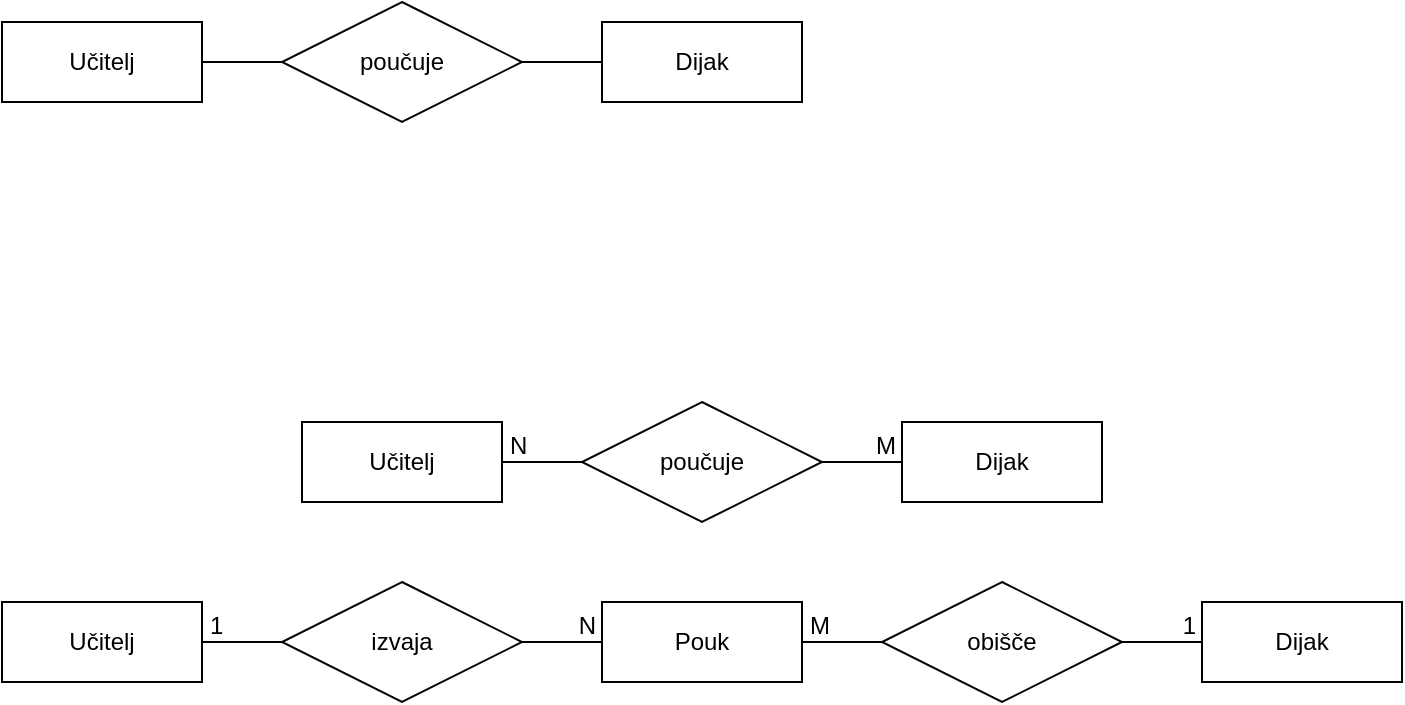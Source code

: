 <mxfile version="20.2.4" type="device"><diagram name="naloga11" id="D6uggFAi07J8Ok6kdUG2"><mxGraphModel dx="1038" dy="547" grid="1" gridSize="10" guides="1" tooltips="1" connect="1" arrows="1" fold="1" page="1" pageScale="1" pageWidth="1169" pageHeight="827" math="0" shadow="0"><root><mxCell id="1VfhQIEIkw51AsmMG8CO-0"/><mxCell id="1VfhQIEIkw51AsmMG8CO-1" parent="1VfhQIEIkw51AsmMG8CO-0"/><mxCell id="1VfhQIEIkw51AsmMG8CO-2" value="" style="group" parent="1VfhQIEIkw51AsmMG8CO-1" vertex="1" connectable="0"><mxGeometry x="80" y="70" width="400" height="60" as="geometry"/></mxCell><mxCell id="1VfhQIEIkw51AsmMG8CO-3" value="Učitelj" style="whiteSpace=wrap;html=1;align=center;" parent="1VfhQIEIkw51AsmMG8CO-2" vertex="1"><mxGeometry y="10" width="100" height="40" as="geometry"/></mxCell><mxCell id="1VfhQIEIkw51AsmMG8CO-4" value="Dijak" style="whiteSpace=wrap;html=1;align=center;" parent="1VfhQIEIkw51AsmMG8CO-2" vertex="1"><mxGeometry x="300" y="10" width="100" height="40" as="geometry"/></mxCell><mxCell id="1VfhQIEIkw51AsmMG8CO-5" value="" style="endArrow=none;html=1;rounded=0;exitX=1;exitY=0.5;exitDx=0;exitDy=0;" parent="1VfhQIEIkw51AsmMG8CO-2" source="1VfhQIEIkw51AsmMG8CO-3" target="1VfhQIEIkw51AsmMG8CO-4" edge="1"><mxGeometry relative="1" as="geometry"><mxPoint x="180" y="-10" as="sourcePoint"/><mxPoint x="340" y="-10" as="targetPoint"/></mxGeometry></mxCell><mxCell id="1VfhQIEIkw51AsmMG8CO-6" value="poučuje" style="shape=rhombus;perimeter=rhombusPerimeter;whiteSpace=wrap;html=1;align=center;" parent="1VfhQIEIkw51AsmMG8CO-2" vertex="1"><mxGeometry x="140" width="120" height="60" as="geometry"/></mxCell><mxCell id="1VfhQIEIkw51AsmMG8CO-7" value="" style="group" parent="1VfhQIEIkw51AsmMG8CO-1" vertex="1" connectable="0"><mxGeometry x="230" y="270" width="400" height="60" as="geometry"/></mxCell><mxCell id="1VfhQIEIkw51AsmMG8CO-8" value="Učitelj" style="whiteSpace=wrap;html=1;align=center;" parent="1VfhQIEIkw51AsmMG8CO-7" vertex="1"><mxGeometry y="10" width="100" height="40" as="geometry"/></mxCell><mxCell id="1VfhQIEIkw51AsmMG8CO-9" value="Dijak" style="whiteSpace=wrap;html=1;align=center;" parent="1VfhQIEIkw51AsmMG8CO-7" vertex="1"><mxGeometry x="300" y="10" width="100" height="40" as="geometry"/></mxCell><mxCell id="1VfhQIEIkw51AsmMG8CO-10" value="" style="endArrow=none;html=1;rounded=0;exitX=1;exitY=0.5;exitDx=0;exitDy=0;" parent="1VfhQIEIkw51AsmMG8CO-7" source="1VfhQIEIkw51AsmMG8CO-8" target="1VfhQIEIkw51AsmMG8CO-9" edge="1"><mxGeometry relative="1" as="geometry"><mxPoint x="180" y="-10" as="sourcePoint"/><mxPoint x="340" y="-10" as="targetPoint"/></mxGeometry></mxCell><mxCell id="1VfhQIEIkw51AsmMG8CO-11" value="N" style="resizable=0;html=1;align=left;verticalAlign=bottom;" parent="1VfhQIEIkw51AsmMG8CO-10" connectable="0" vertex="1"><mxGeometry x="-1" relative="1" as="geometry"><mxPoint x="2" as="offset"/></mxGeometry></mxCell><mxCell id="1VfhQIEIkw51AsmMG8CO-12" value="M" style="resizable=0;html=1;align=right;verticalAlign=bottom;" parent="1VfhQIEIkw51AsmMG8CO-10" connectable="0" vertex="1"><mxGeometry x="1" relative="1" as="geometry"><mxPoint x="-3" as="offset"/></mxGeometry></mxCell><mxCell id="1VfhQIEIkw51AsmMG8CO-13" value="poučuje" style="shape=rhombus;perimeter=rhombusPerimeter;whiteSpace=wrap;html=1;align=center;" parent="1VfhQIEIkw51AsmMG8CO-7" vertex="1"><mxGeometry x="140" width="120" height="60" as="geometry"/></mxCell><mxCell id="1VfhQIEIkw51AsmMG8CO-14" value="" style="group" parent="1VfhQIEIkw51AsmMG8CO-1" vertex="1" connectable="0"><mxGeometry x="80" y="360" width="700" height="60" as="geometry"/></mxCell><mxCell id="1VfhQIEIkw51AsmMG8CO-15" value="" style="group" parent="1VfhQIEIkw51AsmMG8CO-14" vertex="1" connectable="0"><mxGeometry width="400" height="60" as="geometry"/></mxCell><mxCell id="1VfhQIEIkw51AsmMG8CO-16" value="Učitelj" style="whiteSpace=wrap;html=1;align=center;" parent="1VfhQIEIkw51AsmMG8CO-15" vertex="1"><mxGeometry y="10" width="100" height="40" as="geometry"/></mxCell><mxCell id="1VfhQIEIkw51AsmMG8CO-17" value="Pouk" style="whiteSpace=wrap;html=1;align=center;" parent="1VfhQIEIkw51AsmMG8CO-15" vertex="1"><mxGeometry x="300" y="10" width="100" height="40" as="geometry"/></mxCell><mxCell id="1VfhQIEIkw51AsmMG8CO-18" value="" style="endArrow=none;html=1;rounded=0;exitX=1;exitY=0.5;exitDx=0;exitDy=0;" parent="1VfhQIEIkw51AsmMG8CO-15" source="1VfhQIEIkw51AsmMG8CO-16" target="1VfhQIEIkw51AsmMG8CO-17" edge="1"><mxGeometry relative="1" as="geometry"><mxPoint x="180" y="-10" as="sourcePoint"/><mxPoint x="340" y="-10" as="targetPoint"/></mxGeometry></mxCell><mxCell id="1VfhQIEIkw51AsmMG8CO-19" value="1" style="resizable=0;html=1;align=left;verticalAlign=bottom;" parent="1VfhQIEIkw51AsmMG8CO-18" connectable="0" vertex="1"><mxGeometry x="-1" relative="1" as="geometry"><mxPoint x="2" as="offset"/></mxGeometry></mxCell><mxCell id="1VfhQIEIkw51AsmMG8CO-20" value="N" style="resizable=0;html=1;align=right;verticalAlign=bottom;" parent="1VfhQIEIkw51AsmMG8CO-18" connectable="0" vertex="1"><mxGeometry x="1" relative="1" as="geometry"><mxPoint x="-3" as="offset"/></mxGeometry></mxCell><mxCell id="1VfhQIEIkw51AsmMG8CO-21" value="izvaja" style="shape=rhombus;perimeter=rhombusPerimeter;whiteSpace=wrap;html=1;align=center;" parent="1VfhQIEIkw51AsmMG8CO-15" vertex="1"><mxGeometry x="140" width="120" height="60" as="geometry"/></mxCell><mxCell id="1VfhQIEIkw51AsmMG8CO-22" value="" style="group" parent="1VfhQIEIkw51AsmMG8CO-14" vertex="1" connectable="0"><mxGeometry x="300" width="400" height="60" as="geometry"/></mxCell><mxCell id="1VfhQIEIkw51AsmMG8CO-23" value="Dijak" style="whiteSpace=wrap;html=1;align=center;" parent="1VfhQIEIkw51AsmMG8CO-22" vertex="1"><mxGeometry x="300" y="10" width="100" height="40" as="geometry"/></mxCell><mxCell id="1VfhQIEIkw51AsmMG8CO-24" value="" style="endArrow=none;html=1;rounded=0;exitX=1;exitY=0.5;exitDx=0;exitDy=0;" parent="1VfhQIEIkw51AsmMG8CO-22" target="1VfhQIEIkw51AsmMG8CO-23" edge="1"><mxGeometry relative="1" as="geometry"><mxPoint x="100" y="30" as="sourcePoint"/><mxPoint x="340" y="-10" as="targetPoint"/></mxGeometry></mxCell><mxCell id="1VfhQIEIkw51AsmMG8CO-25" value="M" style="resizable=0;html=1;align=left;verticalAlign=bottom;" parent="1VfhQIEIkw51AsmMG8CO-24" connectable="0" vertex="1"><mxGeometry x="-1" relative="1" as="geometry"><mxPoint x="2" as="offset"/></mxGeometry></mxCell><mxCell id="1VfhQIEIkw51AsmMG8CO-26" value="1" style="resizable=0;html=1;align=right;verticalAlign=bottom;" parent="1VfhQIEIkw51AsmMG8CO-24" connectable="0" vertex="1"><mxGeometry x="1" relative="1" as="geometry"><mxPoint x="-3" as="offset"/></mxGeometry></mxCell><mxCell id="1VfhQIEIkw51AsmMG8CO-27" value="obišče" style="shape=rhombus;perimeter=rhombusPerimeter;whiteSpace=wrap;html=1;align=center;" parent="1VfhQIEIkw51AsmMG8CO-22" vertex="1"><mxGeometry x="140" width="120" height="60" as="geometry"/></mxCell></root></mxGraphModel></diagram></mxfile>